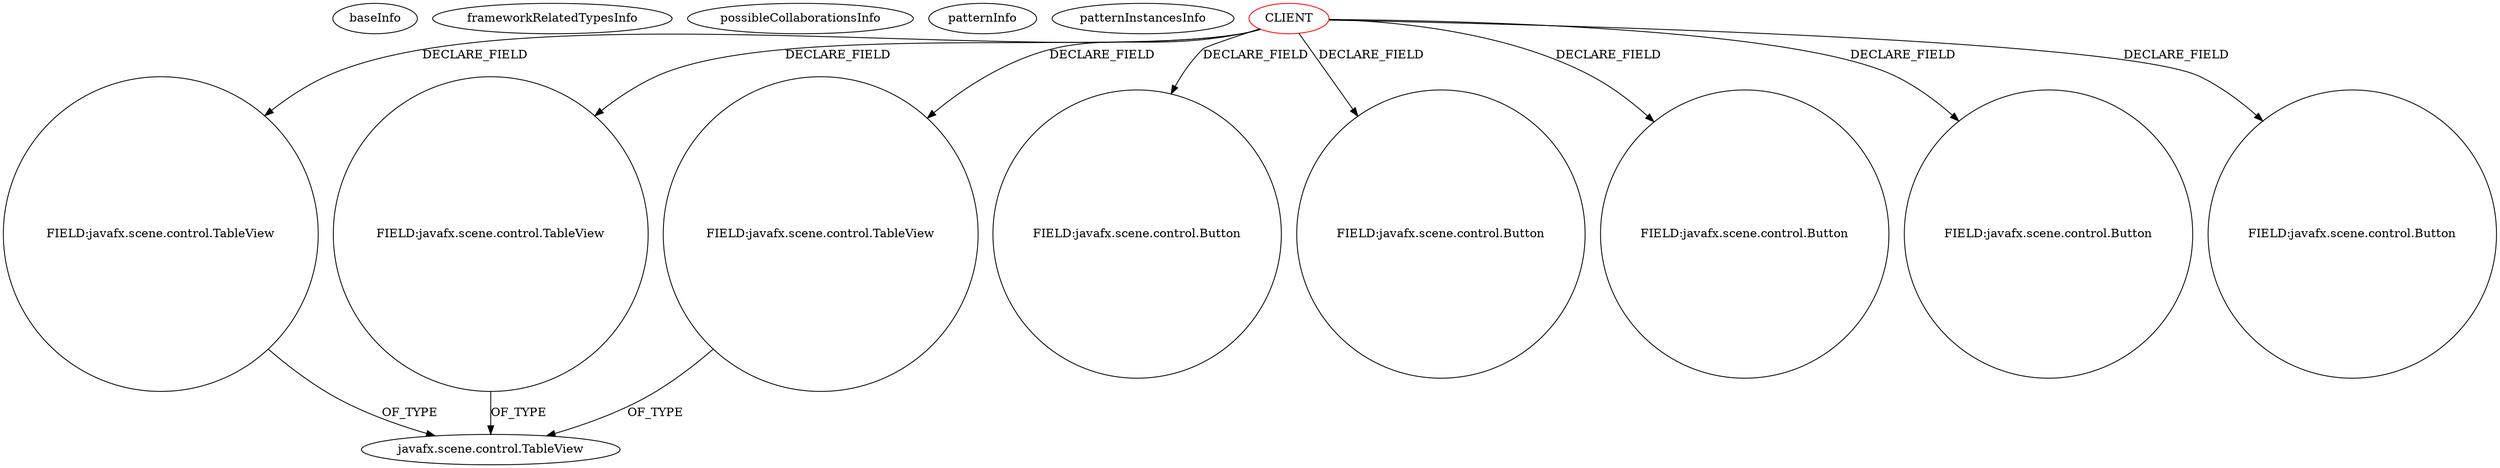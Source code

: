 digraph {
baseInfo[graphId=512,category="pattern",isAnonymous=false,possibleRelation=false]
frameworkRelatedTypesInfo[]
possibleCollaborationsInfo[]
patternInfo[frequency=3.0,patternRootClient=0]
patternInstancesInfo[0="diogocs1-FPessoais~/diogocs1-FPessoais/FPessoais-master/FinancasPessoais/src/app/controllers/HomeController.java~HomeController~2490",1="tgregerson-lc3~/tgregerson-lc3/lc3-master/LC3Sim/src/lc3sim/ui/UIFXMain.java~UIFXMain~4520",2="bianconejo-CEFX~/bianconejo-CEFX/CEFX-master/src/cefx/CEPrincipalController.java~CEPrincipalController~2114"]
7[label="javafx.scene.control.TableView",vertexType="FRAMEWORK_CLASS_TYPE",isFrameworkType=false]
6[label="FIELD:javafx.scene.control.TableView",vertexType="FIELD_DECLARATION",isFrameworkType=false,shape=circle]
12[label="FIELD:javafx.scene.control.TableView",vertexType="FIELD_DECLARATION",isFrameworkType=false,shape=circle]
22[label="FIELD:javafx.scene.control.TableView",vertexType="FIELD_DECLARATION",isFrameworkType=false,shape=circle]
0[label="CLIENT",vertexType="ROOT_CLIENT_CLASS_DECLARATION",isFrameworkType=false,color=red]
4[label="FIELD:javafx.scene.control.Button",vertexType="FIELD_DECLARATION",isFrameworkType=false,shape=circle]
32[label="FIELD:javafx.scene.control.Button",vertexType="FIELD_DECLARATION",isFrameworkType=false,shape=circle]
2[label="FIELD:javafx.scene.control.Button",vertexType="FIELD_DECLARATION",isFrameworkType=false,shape=circle]
8[label="FIELD:javafx.scene.control.Button",vertexType="FIELD_DECLARATION",isFrameworkType=false,shape=circle]
14[label="FIELD:javafx.scene.control.Button",vertexType="FIELD_DECLARATION",isFrameworkType=false,shape=circle]
0->6[label="DECLARE_FIELD"]
12->7[label="OF_TYPE"]
22->7[label="OF_TYPE"]
6->7[label="OF_TYPE"]
0->14[label="DECLARE_FIELD"]
0->32[label="DECLARE_FIELD"]
0->22[label="DECLARE_FIELD"]
0->2[label="DECLARE_FIELD"]
0->8[label="DECLARE_FIELD"]
0->4[label="DECLARE_FIELD"]
0->12[label="DECLARE_FIELD"]
}
